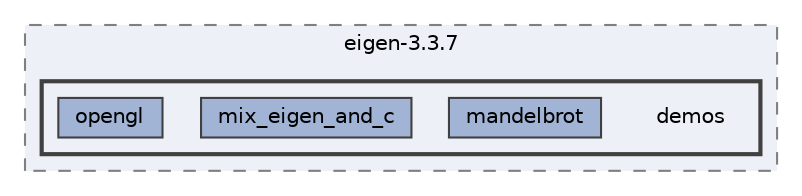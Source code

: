 digraph "external/taskflow/3rd-party/eigen-3.3.7/demos"
{
 // LATEX_PDF_SIZE
  bgcolor="transparent";
  edge [fontname=Helvetica,fontsize=10,labelfontname=Helvetica,labelfontsize=10];
  node [fontname=Helvetica,fontsize=10,shape=box,height=0.2,width=0.4];
  compound=true
  subgraph clusterdir_6c93be1e894d30561f4c37354dfed8f5 {
    graph [ bgcolor="#edf0f7", pencolor="grey50", label="eigen-3.3.7", fontname=Helvetica,fontsize=10 style="filled,dashed", URL="dir_6c93be1e894d30561f4c37354dfed8f5.html",tooltip=""]
  subgraph clusterdir_ab37186d1e9e166f512a3e00155b6939 {
    graph [ bgcolor="#edf0f7", pencolor="grey25", label="", fontname=Helvetica,fontsize=10 style="filled,bold", URL="dir_ab37186d1e9e166f512a3e00155b6939.html",tooltip=""]
    dir_ab37186d1e9e166f512a3e00155b6939 [shape=plaintext, label="demos"];
  dir_0672f27d13b178735ea42911b5eebba7 [label="mandelbrot", fillcolor="#a2b4d6", color="grey25", style="filled", URL="dir_0672f27d13b178735ea42911b5eebba7.html",tooltip=""];
  dir_21aa821525b644f7fb75aae8203b955e [label="mix_eigen_and_c", fillcolor="#a2b4d6", color="grey25", style="filled", URL="dir_21aa821525b644f7fb75aae8203b955e.html",tooltip=""];
  dir_a3ed67f696610e2637ed17186c458786 [label="opengl", fillcolor="#a2b4d6", color="grey25", style="filled", URL="dir_a3ed67f696610e2637ed17186c458786.html",tooltip=""];
  }
  }
}
